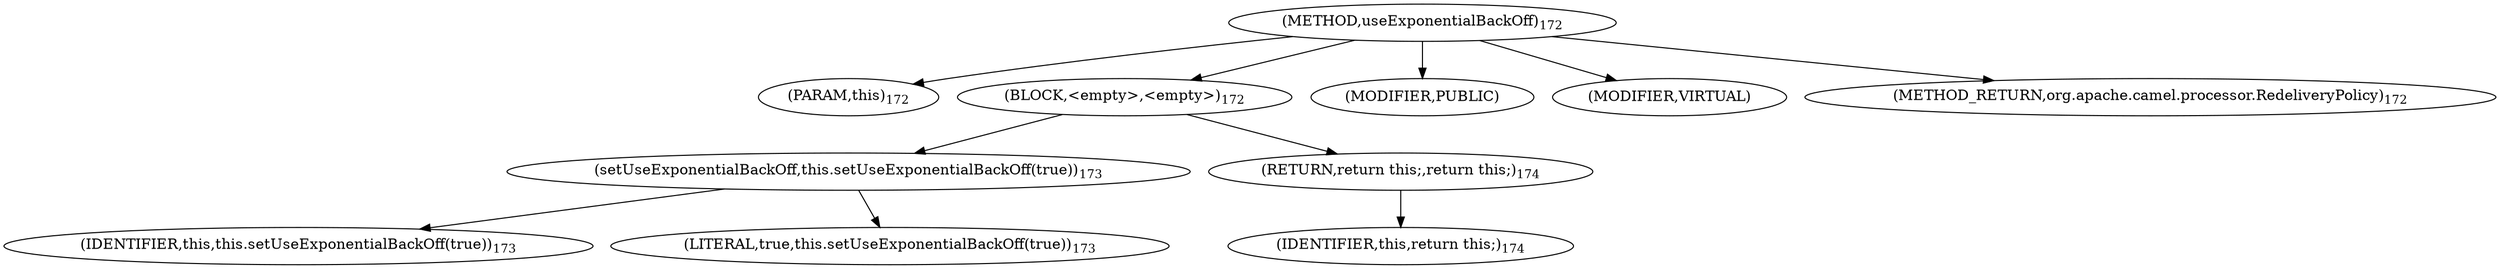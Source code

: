 digraph "useExponentialBackOff" {  
"372" [label = <(METHOD,useExponentialBackOff)<SUB>172</SUB>> ]
"20" [label = <(PARAM,this)<SUB>172</SUB>> ]
"373" [label = <(BLOCK,&lt;empty&gt;,&lt;empty&gt;)<SUB>172</SUB>> ]
"374" [label = <(setUseExponentialBackOff,this.setUseExponentialBackOff(true))<SUB>173</SUB>> ]
"19" [label = <(IDENTIFIER,this,this.setUseExponentialBackOff(true))<SUB>173</SUB>> ]
"375" [label = <(LITERAL,true,this.setUseExponentialBackOff(true))<SUB>173</SUB>> ]
"376" [label = <(RETURN,return this;,return this;)<SUB>174</SUB>> ]
"21" [label = <(IDENTIFIER,this,return this;)<SUB>174</SUB>> ]
"377" [label = <(MODIFIER,PUBLIC)> ]
"378" [label = <(MODIFIER,VIRTUAL)> ]
"379" [label = <(METHOD_RETURN,org.apache.camel.processor.RedeliveryPolicy)<SUB>172</SUB>> ]
  "372" -> "20" 
  "372" -> "373" 
  "372" -> "377" 
  "372" -> "378" 
  "372" -> "379" 
  "373" -> "374" 
  "373" -> "376" 
  "374" -> "19" 
  "374" -> "375" 
  "376" -> "21" 
}
